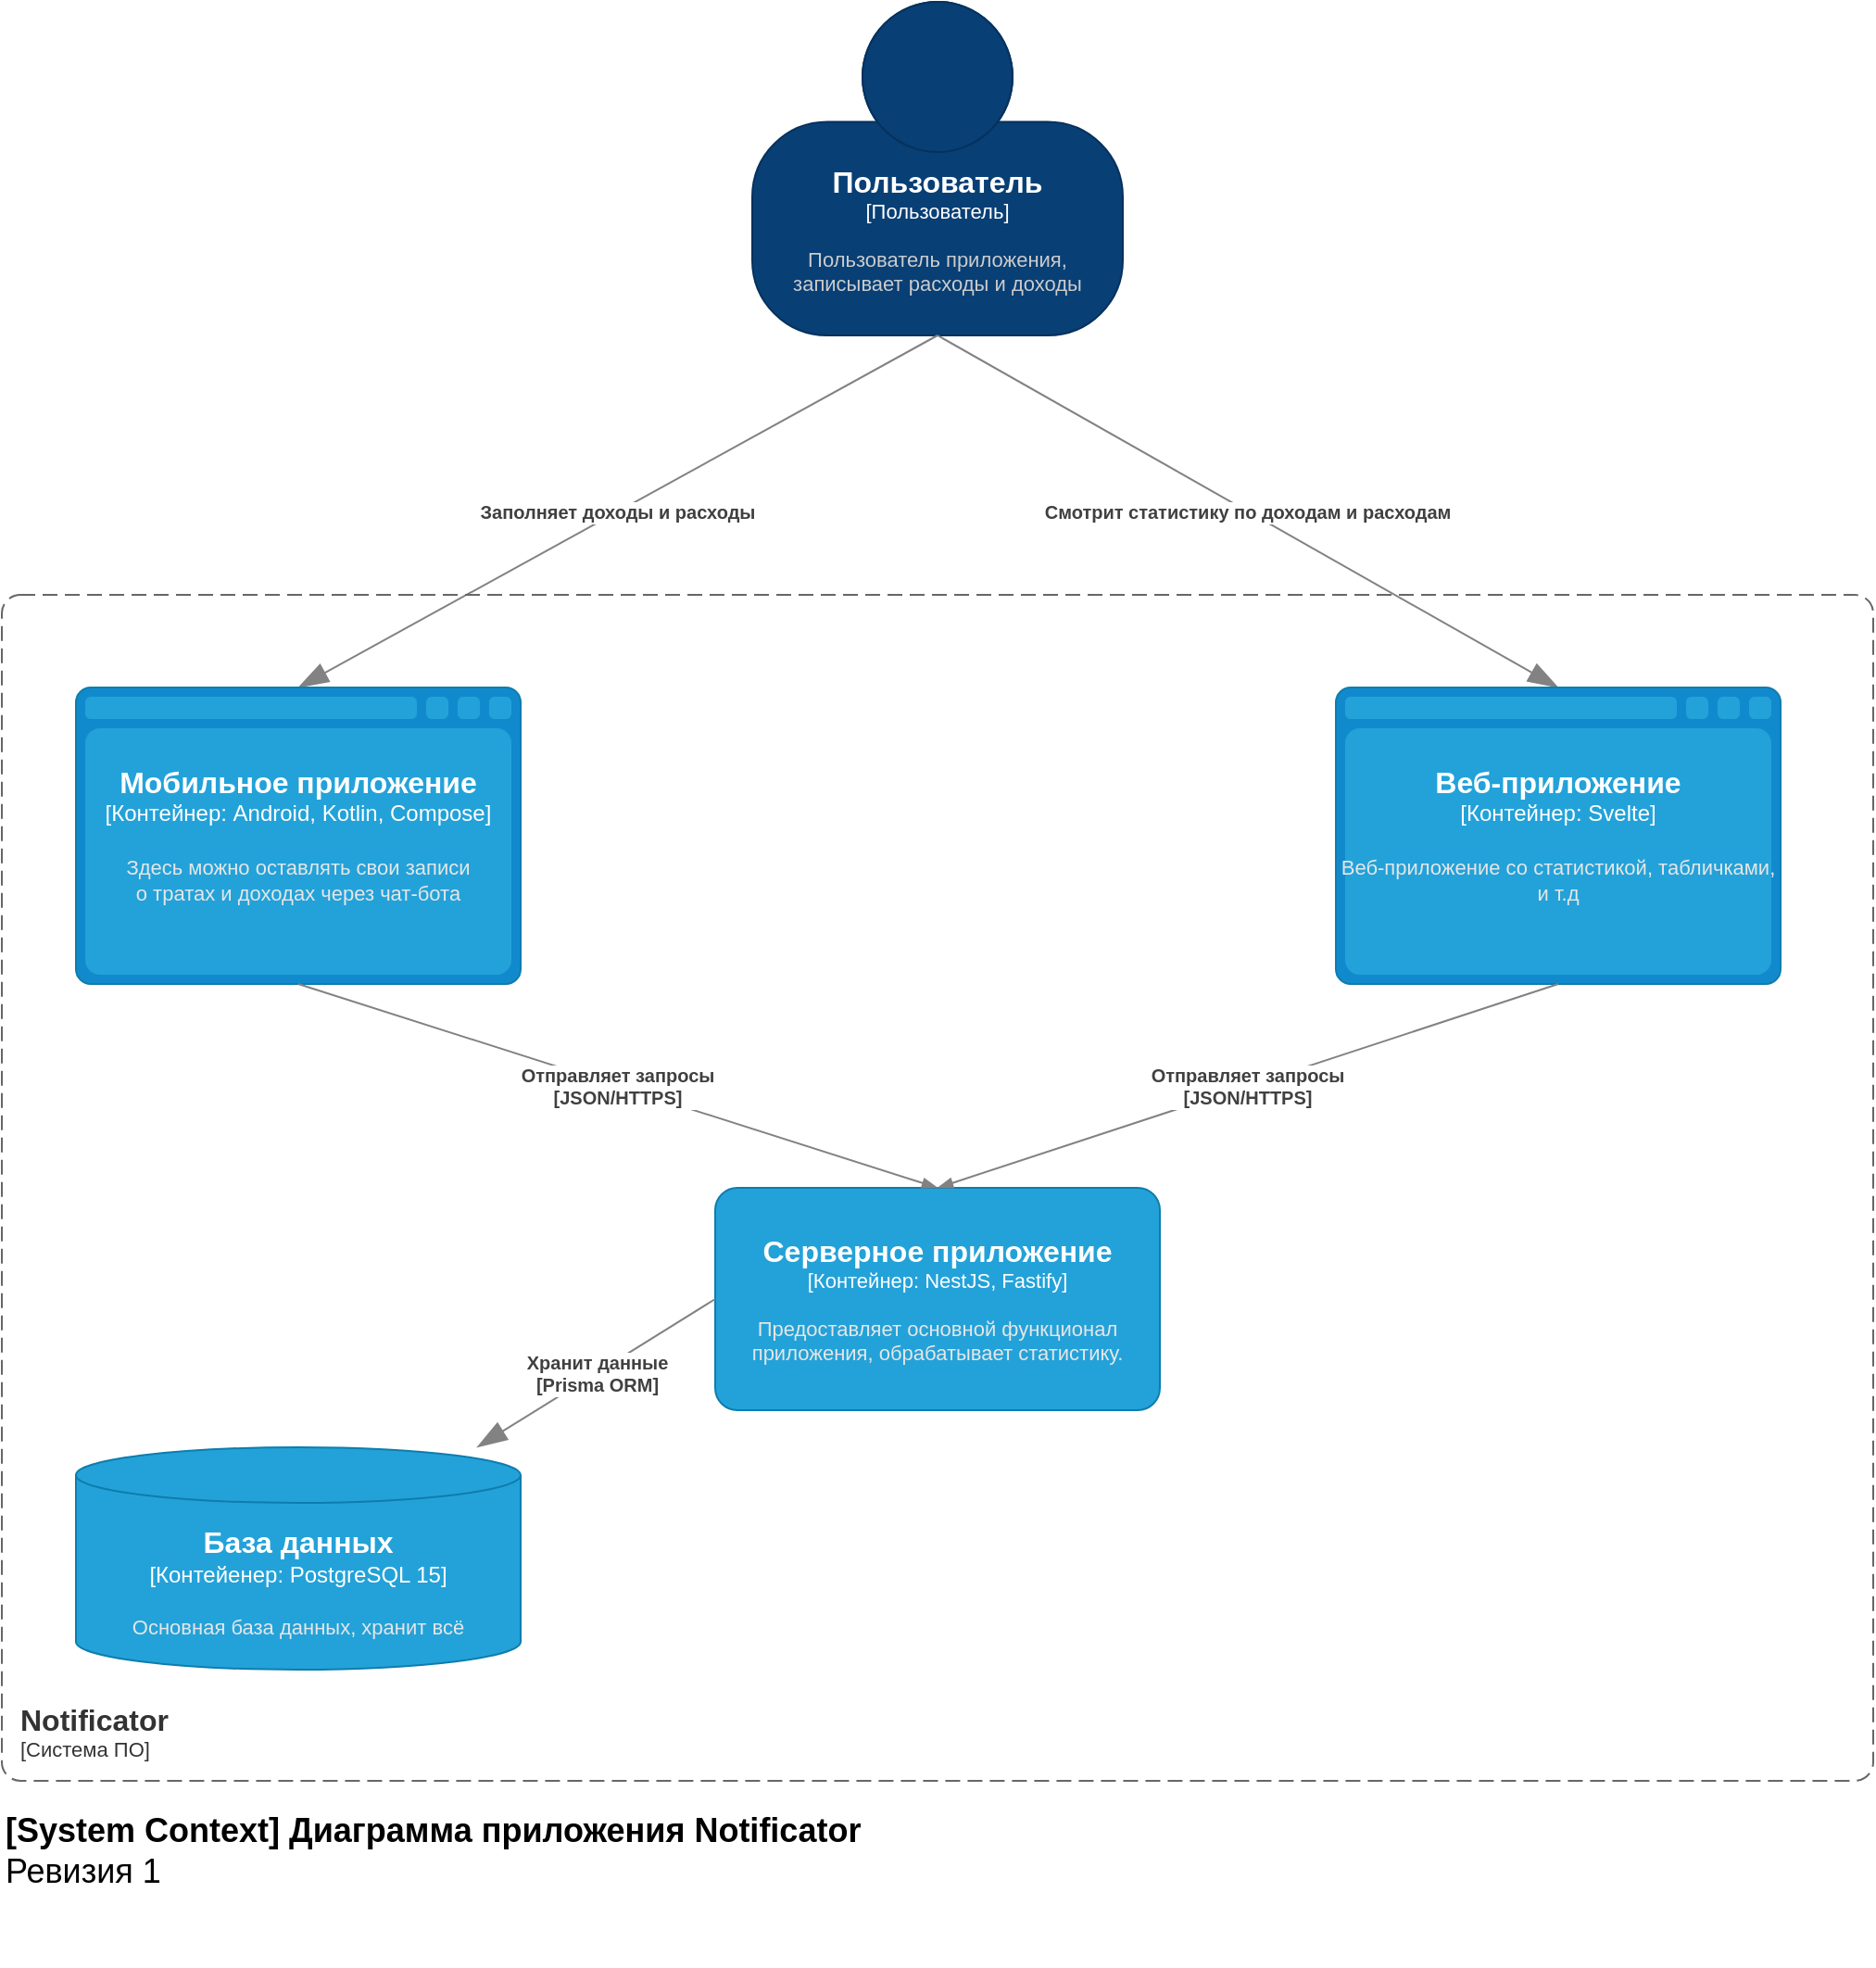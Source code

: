 <mxfile version="21.8.2" type="github">
  <diagram name="C4 - System Context" id="rTKsVO7nl2jDpZdl4eAP">
    <mxGraphModel dx="1031" dy="877" grid="1" gridSize="10" guides="1" tooltips="1" connect="1" arrows="1" fold="1" page="1" pageScale="1" pageWidth="1200" pageHeight="1600" math="0" shadow="0">
      <root>
        <mxCell id="0" />
        <mxCell id="1" parent="0" />
        <object placeholders="1" c4Name="Пользователь" c4Type="Пользователь" c4Description="Пользователь приложения, записывает расходы и доходы" label="&lt;font style=&quot;font-size: 16px&quot;&gt;&lt;b&gt;%c4Name%&lt;/b&gt;&lt;/font&gt;&lt;div&gt;[%c4Type%]&lt;/div&gt;&lt;br&gt;&lt;div&gt;&lt;font style=&quot;font-size: 11px&quot;&gt;&lt;font color=&quot;#cccccc&quot;&gt;%c4Description%&lt;/font&gt;&lt;/div&gt;" id="-b_-10BGEYkwpPm2lx0f-1">
          <mxCell style="html=1;fontSize=11;dashed=0;whiteSpace=wrap;fillColor=#083F75;strokeColor=#06315C;fontColor=#ffffff;shape=mxgraph.c4.person2;align=center;metaEdit=1;points=[[0.5,0,0],[1,0.5,0],[1,0.75,0],[0.75,1,0],[0.5,1,0],[0.25,1,0],[0,0.75,0],[0,0.5,0]];resizable=0;movable=0;rotatable=0;deletable=0;editable=0;locked=1;connectable=0;" parent="1" vertex="1">
            <mxGeometry x="495" y="100" width="200" height="180" as="geometry" />
          </mxCell>
        </object>
        <object placeholders="1" c4Type="Relationship" c4Description="Заполняет доходы и расходы" label="&lt;div style=&quot;text-align: left&quot;&gt;&lt;div style=&quot;text-align: center&quot;&gt;&lt;b&gt;%c4Description%&lt;/b&gt;&lt;/div&gt;" id="-b_-10BGEYkwpPm2lx0f-11">
          <mxCell style="endArrow=blockThin;html=1;fontSize=10;fontColor=#404040;strokeWidth=1;endFill=1;strokeColor=#828282;elbow=vertical;metaEdit=1;endSize=14;startSize=14;jumpStyle=arc;jumpSize=16;rounded=0;exitX=0.5;exitY=1;exitDx=0;exitDy=0;exitPerimeter=0;entryX=0.5;entryY=0;entryDx=0;entryDy=0;entryPerimeter=0;movable=0;resizable=0;rotatable=0;deletable=0;editable=0;locked=1;connectable=0;" parent="1" source="-b_-10BGEYkwpPm2lx0f-1" target="-b_-10BGEYkwpPm2lx0f-3" edge="1">
            <mxGeometry width="240" relative="1" as="geometry">
              <mxPoint x="430" y="230" as="sourcePoint" />
              <mxPoint x="740" y="470" as="targetPoint" />
            </mxGeometry>
          </mxCell>
        </object>
        <object placeholders="1" c4Type="Relationship" c4Description="Смотрит статистику по доходам и расходам" label="&lt;div style=&quot;text-align: left&quot;&gt;&lt;div style=&quot;text-align: center&quot;&gt;&lt;b&gt;%c4Description%&lt;/b&gt;&lt;/div&gt;" id="-b_-10BGEYkwpPm2lx0f-13">
          <mxCell style="endArrow=blockThin;html=1;fontSize=10;fontColor=#404040;strokeWidth=1;endFill=1;strokeColor=#828282;elbow=vertical;metaEdit=1;endSize=14;startSize=14;jumpStyle=arc;jumpSize=16;rounded=0;exitX=0.5;exitY=1;exitDx=0;exitDy=0;exitPerimeter=0;entryX=0.5;entryY=0;entryDx=0;entryDy=0;entryPerimeter=0;movable=0;resizable=0;rotatable=0;deletable=0;editable=0;locked=1;connectable=0;" parent="1" source="-b_-10BGEYkwpPm2lx0f-1" target="-b_-10BGEYkwpPm2lx0f-5" edge="1">
            <mxGeometry x="-0.004" width="240" relative="1" as="geometry">
              <mxPoint x="470" y="340" as="sourcePoint" />
              <mxPoint x="710" y="340" as="targetPoint" />
              <mxPoint as="offset" />
            </mxGeometry>
          </mxCell>
        </object>
        <object placeholders="1" c4Type="Мобильное приложение" c4Container="Контейнер" c4Technology="Android, Kotlin, Compose" c4Description="Здесь можно оставлять свои записи&#xa;о тратах и доходах через чат-бота" label="&lt;font style=&quot;font-size: 16px&quot;&gt;&lt;b&gt;%c4Type%&lt;/b&gt;&lt;/font&gt;&lt;div&gt;[%c4Container%:&amp;nbsp;%c4Technology%]&lt;/div&gt;&lt;br&gt;&lt;div&gt;&lt;font style=&quot;font-size: 11px&quot;&gt;&lt;font color=&quot;#E6E6E6&quot;&gt;%c4Description%&lt;/font&gt;&lt;/div&gt;" id="-b_-10BGEYkwpPm2lx0f-3">
          <mxCell style="shape=mxgraph.c4.webBrowserContainer2;whiteSpace=wrap;html=1;boundedLbl=1;rounded=0;labelBackgroundColor=none;strokeColor=#118ACD;fillColor=#23A2D9;strokeColor=#118ACD;strokeColor2=#0E7DAD;fontSize=12;fontColor=#ffffff;align=center;metaEdit=1;points=[[0.5,0,0],[1,0.25,0],[1,0.5,0],[1,0.75,0],[0.5,1,0],[0,0.75,0],[0,0.5,0],[0,0.25,0]];resizable=0;movable=0;rotatable=0;deletable=0;editable=0;locked=1;connectable=0;" parent="1" vertex="1">
            <mxGeometry x="130" y="470" width="240" height="160" as="geometry" />
          </mxCell>
        </object>
        <object placeholders="1" c4Type="Веб-приложение" c4Container="Контейнер" c4Technology="Svelte" c4Description="Веб-приложение со статистикой, табличками, и т.д" label="&lt;font style=&quot;font-size: 16px&quot;&gt;&lt;b&gt;%c4Type%&lt;/b&gt;&lt;/font&gt;&lt;div&gt;[%c4Container%:&amp;nbsp;%c4Technology%]&lt;/div&gt;&lt;br&gt;&lt;div&gt;&lt;font style=&quot;font-size: 11px&quot;&gt;&lt;font color=&quot;#E6E6E6&quot;&gt;%c4Description%&lt;/font&gt;&lt;/div&gt;" id="-b_-10BGEYkwpPm2lx0f-5">
          <mxCell style="shape=mxgraph.c4.webBrowserContainer2;whiteSpace=wrap;html=1;boundedLbl=1;rounded=0;labelBackgroundColor=none;strokeColor=#118ACD;fillColor=#23A2D9;strokeColor=#118ACD;strokeColor2=#0E7DAD;fontSize=12;fontColor=#ffffff;align=center;metaEdit=1;points=[[0.5,0,0],[1,0.25,0],[1,0.5,0],[1,0.75,0],[0.5,1,0],[0,0.75,0],[0,0.5,0],[0,0.25,0]];resizable=0;movable=0;rotatable=0;deletable=0;editable=0;locked=1;connectable=0;" parent="1" vertex="1">
            <mxGeometry x="810" y="470" width="240" height="160" as="geometry" />
          </mxCell>
        </object>
        <object placeholders="1" c4Name="Серверное приложение" c4Type="Контейнер" c4Technology="NestJS, Fastify" c4Description="Предоставляет основной функционал приложения, обрабатывает статистику." label="&lt;font style=&quot;font-size: 16px&quot;&gt;&lt;b&gt;%c4Name%&lt;/b&gt;&lt;/font&gt;&lt;div&gt;[%c4Type%: %c4Technology%]&lt;/div&gt;&lt;br&gt;&lt;div&gt;&lt;font style=&quot;font-size: 11px&quot;&gt;&lt;font color=&quot;#E6E6E6&quot;&gt;%c4Description%&lt;/font&gt;&lt;/div&gt;" id="-b_-10BGEYkwpPm2lx0f-6">
          <mxCell style="rounded=1;whiteSpace=wrap;html=1;fontSize=11;labelBackgroundColor=none;fillColor=#23A2D9;fontColor=#ffffff;align=center;arcSize=10;strokeColor=#0E7DAD;metaEdit=1;resizable=0;points=[[0.25,0,0],[0.5,0,0],[0.75,0,0],[1,0.25,0],[1,0.5,0],[1,0.75,0],[0.75,1,0],[0.5,1,0],[0.25,1,0],[0,0.75,0],[0,0.5,0],[0,0.25,0]];movable=0;rotatable=0;deletable=0;editable=0;locked=1;connectable=0;" parent="1" vertex="1">
            <mxGeometry x="475" y="740" width="240" height="120" as="geometry" />
          </mxCell>
        </object>
        <object placeholders="1" c4Type="База данных" c4Container="Контейенер" c4Technology="PostgreSQL 15" c4Description="Основная база данных, хранит всё" label="&lt;font style=&quot;font-size: 16px&quot;&gt;&lt;b&gt;%c4Type%&lt;/b&gt;&lt;/font&gt;&lt;div&gt;[%c4Container%:&amp;nbsp;%c4Technology%]&lt;/div&gt;&lt;br&gt;&lt;div&gt;&lt;font style=&quot;font-size: 11px&quot;&gt;&lt;font color=&quot;#E6E6E6&quot;&gt;%c4Description%&lt;/font&gt;&lt;/div&gt;" id="-b_-10BGEYkwpPm2lx0f-7">
          <mxCell style="shape=cylinder3;size=15;whiteSpace=wrap;html=1;boundedLbl=1;rounded=0;labelBackgroundColor=none;fillColor=#23A2D9;fontSize=12;fontColor=#ffffff;align=center;strokeColor=#0E7DAD;metaEdit=1;points=[[0.5,0,0],[1,0.25,0],[1,0.5,0],[1,0.75,0],[0.5,1,0],[0,0.75,0],[0,0.5,0],[0,0.25,0]];resizable=0;movable=0;rotatable=0;deletable=0;editable=0;locked=1;connectable=0;" parent="1" vertex="1">
            <mxGeometry x="130" y="880" width="240" height="120" as="geometry" />
          </mxCell>
        </object>
        <object placeholders="1" c4Name="Notificator" c4Type="SystemScopeBoundary" c4Application="Система ПО" label="&lt;font style=&quot;font-size: 16px&quot;&gt;&lt;b&gt;&lt;div style=&quot;text-align: left&quot;&gt;%c4Name%&lt;/div&gt;&lt;/b&gt;&lt;/font&gt;&lt;div style=&quot;text-align: left&quot;&gt;[%c4Application%]&lt;/div&gt;" id="-b_-10BGEYkwpPm2lx0f-9">
          <mxCell style="rounded=1;fontSize=11;whiteSpace=wrap;html=1;dashed=1;arcSize=20;fillColor=none;strokeColor=#666666;fontColor=#333333;labelBackgroundColor=none;align=left;verticalAlign=bottom;labelBorderColor=none;spacingTop=0;spacing=10;dashPattern=8 4;metaEdit=1;rotatable=0;perimeter=rectanglePerimeter;noLabel=0;labelPadding=0;allowArrows=0;connectable=0;expand=0;recursiveResize=0;editable=0;pointerEvents=0;absoluteArcSize=1;points=[[0.25,0,0],[0.5,0,0],[0.75,0,0],[1,0.25,0],[1,0.5,0],[1,0.75,0],[0.75,1,0],[0.5,1,0],[0.25,1,0],[0,0.75,0],[0,0.5,0],[0,0.25,0]];movable=0;resizable=0;deletable=0;locked=1;" parent="1" vertex="1">
            <mxGeometry x="90" y="420" width="1010" height="640" as="geometry" />
          </mxCell>
        </object>
        <object placeholders="1" c4Type="Relationship" c4Description="Отправляет запросы&#xa;[JSON/HTTPS]" label="&lt;div style=&quot;text-align: left&quot;&gt;&lt;div style=&quot;text-align: center&quot;&gt;&lt;b&gt;%c4Description%&lt;/b&gt;&lt;/div&gt;" id="-b_-10BGEYkwpPm2lx0f-21">
          <mxCell style="endArrow=blockThin;html=1;fontSize=10;fontColor=#404040;strokeWidth=1;endFill=1;strokeColor=#828282;elbow=vertical;metaEdit=1;jumpStyle=arc;jumpSize=16;rounded=0;exitX=0.5;exitY=1;exitDx=0;exitDy=0;exitPerimeter=0;entryX=0.5;entryY=0;entryDx=0;entryDy=0;entryPerimeter=0;movable=0;resizable=0;rotatable=0;deletable=0;editable=0;locked=1;connectable=0;" parent="1" source="-b_-10BGEYkwpPm2lx0f-3" target="-b_-10BGEYkwpPm2lx0f-6" edge="1">
            <mxGeometry width="240" relative="1" as="geometry">
              <mxPoint x="520" y="560" as="sourcePoint" />
              <mxPoint x="760" y="560" as="targetPoint" />
            </mxGeometry>
          </mxCell>
        </object>
        <object placeholders="1" c4Type="Relationship" c4Description="Отправляет запросы&#xa;[JSON/HTTPS]" label="&lt;div style=&quot;text-align: left&quot;&gt;&lt;div style=&quot;text-align: center&quot;&gt;&lt;b&gt;%c4Description%&lt;/b&gt;&lt;/div&gt;" id="-b_-10BGEYkwpPm2lx0f-23">
          <mxCell style="endArrow=blockThin;html=1;fontSize=10;fontColor=#404040;strokeWidth=1;endFill=1;strokeColor=#828282;elbow=vertical;metaEdit=1;jumpStyle=arc;jumpSize=16;rounded=0;exitX=0.5;exitY=1;exitDx=0;exitDy=0;exitPerimeter=0;entryX=0.5;entryY=0;entryDx=0;entryDy=0;entryPerimeter=0;movable=0;resizable=0;rotatable=0;deletable=0;editable=0;locked=1;connectable=0;" parent="1" source="-b_-10BGEYkwpPm2lx0f-5" target="-b_-10BGEYkwpPm2lx0f-6" edge="1">
            <mxGeometry width="240" relative="1" as="geometry">
              <mxPoint x="260" y="640" as="sourcePoint" />
              <mxPoint x="585" y="710" as="targetPoint" />
            </mxGeometry>
          </mxCell>
        </object>
        <object placeholders="1" c4Type="Relationship" c4Description="Хранит данные&#xa;[Prisma ORM]" label="&lt;div style=&quot;text-align: left&quot;&gt;&lt;div style=&quot;text-align: center&quot;&gt;&lt;b&gt;%c4Description%&lt;/b&gt;&lt;/div&gt;" id="-b_-10BGEYkwpPm2lx0f-24">
          <mxCell style="endArrow=blockThin;html=1;fontSize=10;fontColor=#404040;strokeWidth=1;endFill=1;strokeColor=#828282;elbow=vertical;metaEdit=1;endSize=14;startSize=14;jumpStyle=arc;jumpSize=16;rounded=0;exitX=0;exitY=0.5;exitDx=0;exitDy=0;exitPerimeter=0;movable=0;resizable=0;rotatable=0;deletable=0;editable=0;locked=1;connectable=0;" parent="1" source="-b_-10BGEYkwpPm2lx0f-6" target="-b_-10BGEYkwpPm2lx0f-7" edge="1">
            <mxGeometry width="240" relative="1" as="geometry">
              <mxPoint x="490" y="950" as="sourcePoint" />
              <mxPoint x="730" y="950" as="targetPoint" />
            </mxGeometry>
          </mxCell>
        </object>
        <object placeholders="1" c4Name="[System Context] Диаграмма приложения Notificator" c4Type="ContainerScopeBoundary" c4Description="Ревизия 1" label="&lt;font style=&quot;font-size: 18px;&quot;&gt;&lt;b style=&quot;font-size: 18px;&quot;&gt;&lt;div style=&quot;text-align: left; font-size: 18px;&quot;&gt;%c4Name%&lt;/div&gt;&lt;/b&gt;&lt;/font&gt;&lt;div style=&quot;text-align: left; font-size: 18px;&quot;&gt;%c4Description%&lt;/div&gt;" id="-b_-10BGEYkwpPm2lx0f-25">
          <mxCell style="text;html=1;strokeColor=none;fillColor=none;align=left;verticalAlign=top;whiteSpace=wrap;rounded=0;metaEdit=1;allowArrows=0;resizable=0;rotatable=0;connectable=0;recursiveResize=0;expand=0;pointerEvents=0;points=[[0.25,0,0],[0.5,0,0],[0.75,0,0],[1,0.25,0],[1,0.5,0],[1,0.75,0],[0.75,1,0],[0.5,1,0],[0.25,1,0],[0,0.75,0],[0,0.5,0],[0,0.25,0]];fontSize=18;movable=0;deletable=0;editable=0;locked=1;" parent="1" vertex="1">
            <mxGeometry x="90" y="1070" width="490" height="90" as="geometry" />
          </mxCell>
        </object>
      </root>
    </mxGraphModel>
  </diagram>
</mxfile>
